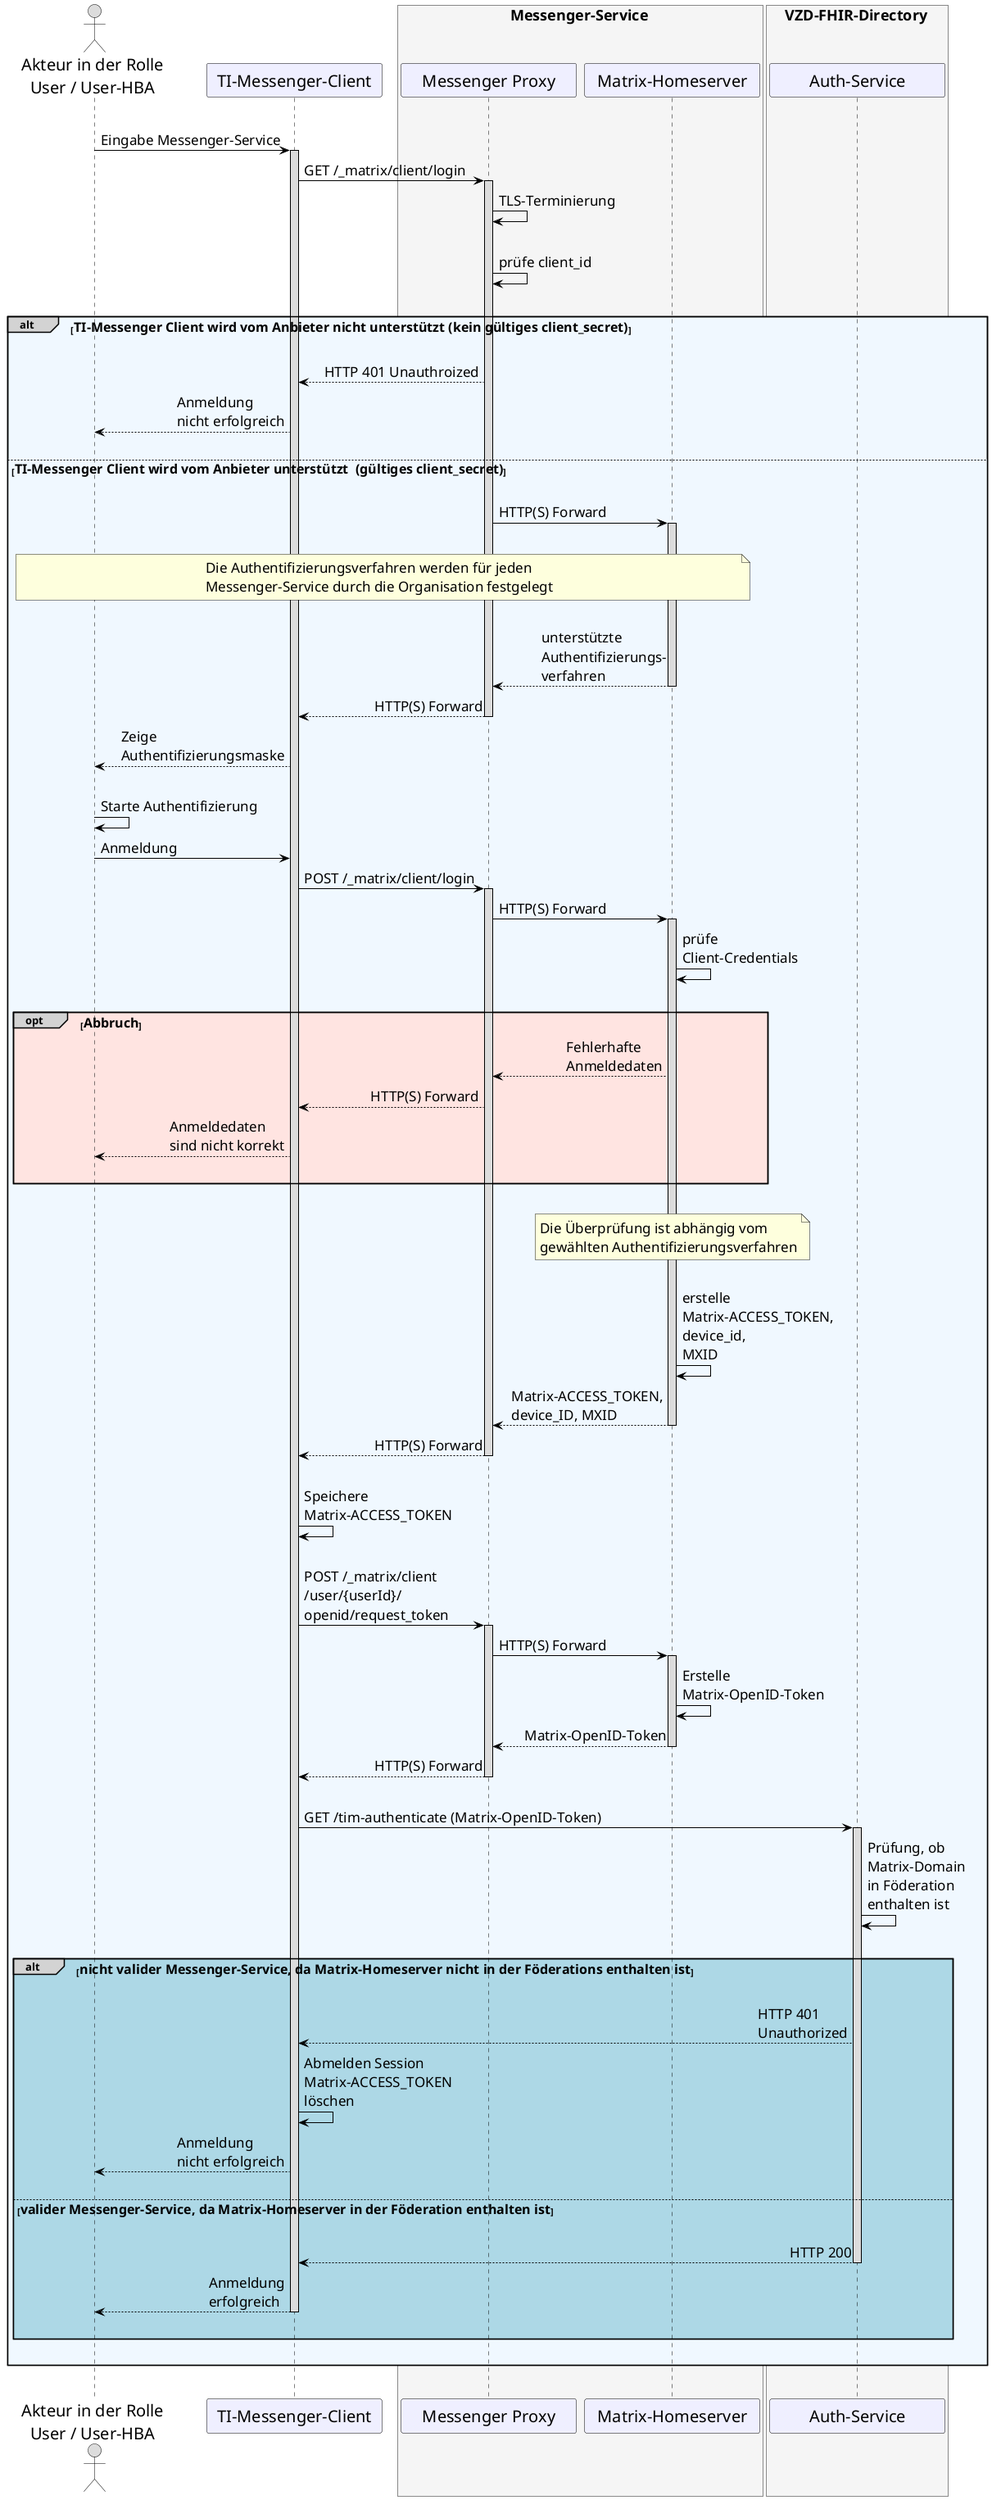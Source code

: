 /' 
# TI-Messenger 1.1
# TI-Messenger-Dienst
# UC - 10057
# Sequence Diagram
# Name: Anmeldung eines Akteurs am Messenger-Service
'/

@startuml
skinparam sequenceMessageAlign direction
skinparam minClassWidth 200
skinparam BoxPadding 1
skinparam sequenceReferenceHeaderBackgroundColor palegreen
scale max 2048 width

skinparam sequence {
ArrowColor black
ArrowFontSize 17
ActorBorderColor black
LifeLineBorderColor black
LifeLineBackgroundColor Gainsboro

ParticipantBorderColor Motivation
ParticipantBackgroundColor Motivation
ParticipantFontName Impact
ParticipantFontSize 20
ParticipantFontColor black
ParticipantBorderColor Black
ParticipantBackgroundColor MOTIVATION

ActorBackgroundColor Gainsboro
ActorFontColor black
ActorFontSize 20
ActorFontName Aapex
}
    actor U as "Akteur in der Rolle\nUser / User-HBA"
    participant C as "TI-Messenger-Client"
    box <size:18>Messenger-Service</size> #WhiteSmoke
      participant MP as "Messenger Proxy"
      participant MH as "Matrix-Homeserver"
    end box
    box <size:18>VZD-FHIR-Directory</size> #WhiteSmoke
      participant Auth as "Auth-Service"
    end box

|||
  U->C: Eingabe Messenger-Service 
    Activate C
  C->MP: GET /_matrix/client/login
    Activate MP
  MP->MP: TLS-Terminierung
  |||
  MP->MP: prüfe client_id 

|||
alt#LightGrey #AliceBlue <size:16>TI-Messenger Client wird vom Anbieter nicht unterstützt (kein gültiges client_secret)</size>
|||  

  MP-->C: HTTP 401 Unauthroized
  C-->U: Anmeldung \nnicht erfolgreich
  
    |||  
    else <size:16>TI-Messenger Client wird vom Anbieter unterstützt  (gültiges client_secret)</size>
    |||

  MP->MH: HTTP(S) Forward
   Activate MH

|||
note over U, MH: <size:17>Die Authentifizierungsverfahren werden für jeden \n<size:17>Messenger-Service durch die Organisation festgelegt</size>
|||

  MH-->MP: unterstützte \nAuthentifizierungs-\nverfahren
    Deactivate MH
  MP-->C: HTTP(S) Forward
    Deactivate MP
  C-->U: Zeige \nAuthentifizierungsmaske
  |||
  U->U: Starte Authentifizierung
  U->C: Anmeldung
  C->MP: POST /_matrix/client/login
    Activate MP

    
    MP->MH: HTTP(S) Forward
      Activate MH
    MH->MH: prüfe \nClient-Credentials
    |||
    opt#LightGrey #MistyRose <size:16>Abbruch</size>
      MH-->MP:Fehlerhafte \nAnmeldedaten 
      MP-->C: HTTP(S) Forward
      C-->U: Anmeldedaten \nsind nicht korrekt
      |||
    end
    |||
    
    note over MH, MH: <size:17>Die Überprüfung ist abhängig vom \n<size:17>gewählten Authentifizierungsverfahren</size>
    
    |||
    MH->MH: erstelle \nMatrix-ACCESS_TOKEN, \ndevice_id, \nMXID
    MH-->MP: Matrix-ACCESS_TOKEN, \ndevice_ID, MXID
      Deactivate MH
    MP-->C: HTTP(S) Forward
      Deactivate MP
    |||
    C->C: Speichere \nMatrix-ACCESS_TOKEN
    
    |||
    C->MP: POST /_matrix/client\n/user/{userId}/\nopenid/request_token
      Activate MP
    MP->MH: HTTP(S) Forward
      Activate MH
    MH->MH: Erstelle \nMatrix-OpenID-Token
    MH-->MP: Matrix-OpenID-Token
      Deactivate MH
    MP-->C: HTTP(S) Forward
      Deactivate MP
    
    |||
    C->Auth: GET /tim-authenticate (Matrix-OpenID-Token)
      Activate Auth
    Auth->Auth: Prüfung, ob \nMatrix-Domain \nin Föderation \nenthalten ist

      |||
      alt#LightGrey #LightBlue <size:16>nicht valider Messenger-Service, da Matrix-Homeserver nicht in der Föderations enthalten ist</size>
      |||  

        Auth-->C: HTTP 401 \nUnauthorized 
        C->C: Abmelden Session \nMatrix-ACCESS_TOKEN \nlöschen
        C-->U: Anmeldung \nnicht erfolgreich
        
        |||
        else <size:16>valider Messenger-Service, da Matrix-Homeserver in der Föderation enthalten ist</size>
          |||
          Auth-->C: HTTP 200
            Deactivate Auth
          C-->U: Anmeldung \nerfolgreich
            Deactivate C
          |||

      end  
      |||
end
|||

@enduml

